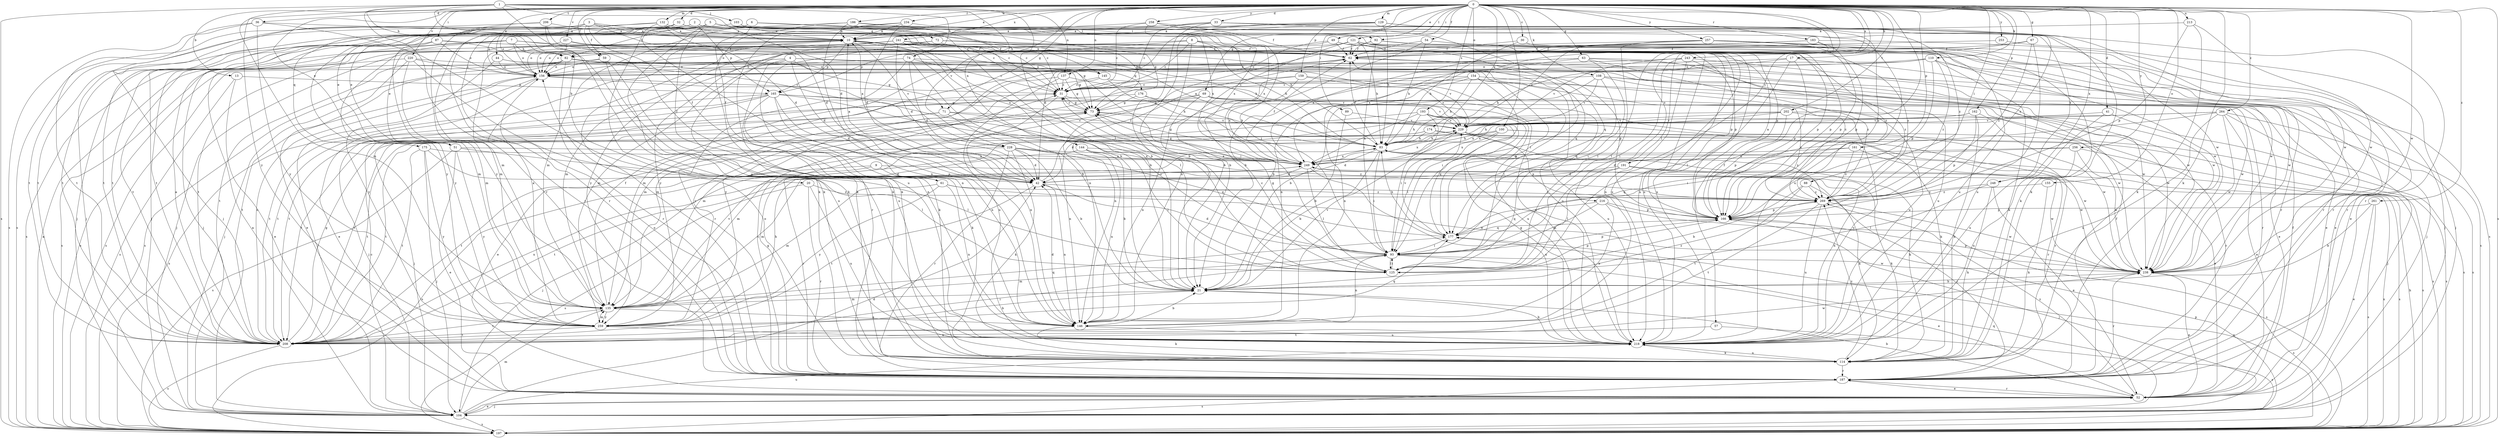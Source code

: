 strict digraph  {
0;
1;
2;
3;
4;
5;
6;
7;
8;
9;
10;
13;
17;
20;
21;
30;
31;
32;
33;
36;
41;
42;
44;
49;
51;
52;
54;
57;
59;
61;
62;
63;
67;
69;
71;
72;
73;
74;
82;
83;
87;
88;
89;
92;
93;
100;
103;
104;
108;
110;
114;
121;
125;
129;
132;
135;
137;
144;
145;
146;
154;
155;
156;
159;
161;
162;
165;
166;
174;
175;
176;
177;
183;
186;
187;
191;
193;
197;
202;
206;
208;
213;
216;
218;
220;
227;
228;
229;
234;
238;
241;
243;
248;
249;
253;
256;
257;
258;
259;
261;
264;
269;
0 -> 10  [label=a];
0 -> 13  [label=b];
0 -> 17  [label=b];
0 -> 30  [label=c];
0 -> 32  [label=d];
0 -> 33  [label=d];
0 -> 36  [label=d];
0 -> 41  [label=d];
0 -> 44  [label=e];
0 -> 49  [label=e];
0 -> 51  [label=e];
0 -> 54  [label=f];
0 -> 57  [label=f];
0 -> 59  [label=f];
0 -> 63  [label=g];
0 -> 67  [label=g];
0 -> 69  [label=g];
0 -> 71  [label=g];
0 -> 87  [label=i];
0 -> 88  [label=i];
0 -> 89  [label=i];
0 -> 92  [label=i];
0 -> 100  [label=j];
0 -> 108  [label=k];
0 -> 110  [label=k];
0 -> 114  [label=k];
0 -> 121  [label=l];
0 -> 125  [label=l];
0 -> 129  [label=m];
0 -> 132  [label=m];
0 -> 137  [label=n];
0 -> 154  [label=o];
0 -> 155  [label=o];
0 -> 159  [label=p];
0 -> 161  [label=p];
0 -> 162  [label=p];
0 -> 174  [label=q];
0 -> 183  [label=r];
0 -> 186  [label=r];
0 -> 191  [label=s];
0 -> 193  [label=s];
0 -> 197  [label=s];
0 -> 202  [label=t];
0 -> 206  [label=t];
0 -> 213  [label=u];
0 -> 216  [label=u];
0 -> 220  [label=v];
0 -> 227  [label=v];
0 -> 228  [label=v];
0 -> 234  [label=w];
0 -> 238  [label=w];
0 -> 241  [label=x];
0 -> 243  [label=x];
0 -> 248  [label=x];
0 -> 253  [label=y];
0 -> 256  [label=y];
0 -> 257  [label=y];
0 -> 258  [label=y];
0 -> 259  [label=y];
0 -> 261  [label=z];
0 -> 264  [label=z];
1 -> 20  [label=b];
1 -> 42  [label=d];
1 -> 74  [label=h];
1 -> 82  [label=h];
1 -> 103  [label=j];
1 -> 125  [label=l];
1 -> 135  [label=m];
1 -> 137  [label=n];
1 -> 144  [label=n];
1 -> 187  [label=r];
1 -> 197  [label=s];
1 -> 218  [label=u];
2 -> 31  [label=c];
2 -> 51  [label=e];
2 -> 92  [label=i];
2 -> 104  [label=j];
2 -> 165  [label=p];
2 -> 208  [label=t];
2 -> 269  [label=z];
3 -> 10  [label=a];
3 -> 21  [label=b];
3 -> 31  [label=c];
3 -> 59  [label=f];
3 -> 61  [label=f];
3 -> 104  [label=j];
3 -> 175  [label=q];
3 -> 187  [label=r];
4 -> 42  [label=d];
4 -> 71  [label=g];
4 -> 114  [label=k];
4 -> 135  [label=m];
4 -> 145  [label=n];
4 -> 156  [label=o];
4 -> 176  [label=q];
4 -> 197  [label=s];
5 -> 72  [label=g];
5 -> 73  [label=g];
5 -> 82  [label=h];
5 -> 114  [label=k];
5 -> 145  [label=n];
5 -> 156  [label=o];
5 -> 187  [label=r];
5 -> 208  [label=t];
5 -> 218  [label=u];
5 -> 248  [label=x];
5 -> 249  [label=x];
6 -> 21  [label=b];
6 -> 51  [label=e];
6 -> 61  [label=f];
6 -> 92  [label=i];
6 -> 208  [label=t];
6 -> 218  [label=u];
7 -> 51  [label=e];
7 -> 61  [label=f];
7 -> 82  [label=h];
7 -> 104  [label=j];
7 -> 156  [label=o];
7 -> 238  [label=w];
7 -> 259  [label=y];
7 -> 269  [label=z];
8 -> 21  [label=b];
8 -> 31  [label=c];
8 -> 62  [label=f];
8 -> 82  [label=h];
8 -> 83  [label=h];
8 -> 165  [label=p];
8 -> 218  [label=u];
9 -> 42  [label=d];
9 -> 104  [label=j];
9 -> 197  [label=s];
9 -> 238  [label=w];
10 -> 62  [label=f];
10 -> 73  [label=g];
10 -> 156  [label=o];
10 -> 165  [label=p];
10 -> 187  [label=r];
10 -> 218  [label=u];
10 -> 228  [label=v];
10 -> 249  [label=x];
13 -> 52  [label=e];
13 -> 165  [label=p];
13 -> 197  [label=s];
17 -> 21  [label=b];
17 -> 52  [label=e];
17 -> 125  [label=l];
17 -> 156  [label=o];
17 -> 166  [label=p];
20 -> 187  [label=r];
20 -> 197  [label=s];
20 -> 218  [label=u];
20 -> 269  [label=z];
21 -> 135  [label=m];
21 -> 229  [label=v];
21 -> 269  [label=z];
30 -> 62  [label=f];
30 -> 83  [label=h];
30 -> 187  [label=r];
30 -> 218  [label=u];
31 -> 73  [label=g];
31 -> 146  [label=n];
31 -> 218  [label=u];
32 -> 10  [label=a];
32 -> 135  [label=m];
32 -> 146  [label=n];
32 -> 166  [label=p];
32 -> 208  [label=t];
33 -> 10  [label=a];
33 -> 31  [label=c];
33 -> 146  [label=n];
33 -> 177  [label=q];
33 -> 208  [label=t];
33 -> 238  [label=w];
33 -> 269  [label=z];
36 -> 10  [label=a];
36 -> 114  [label=k];
36 -> 197  [label=s];
36 -> 208  [label=t];
36 -> 259  [label=y];
41 -> 197  [label=s];
41 -> 218  [label=u];
41 -> 229  [label=v];
42 -> 10  [label=a];
42 -> 62  [label=f];
42 -> 146  [label=n];
42 -> 208  [label=t];
42 -> 269  [label=z];
44 -> 93  [label=i];
44 -> 156  [label=o];
44 -> 259  [label=y];
44 -> 269  [label=z];
49 -> 31  [label=c];
49 -> 62  [label=f];
49 -> 166  [label=p];
49 -> 218  [label=u];
49 -> 259  [label=y];
51 -> 52  [label=e];
51 -> 125  [label=l];
51 -> 197  [label=s];
51 -> 249  [label=x];
51 -> 259  [label=y];
52 -> 21  [label=b];
52 -> 62  [label=f];
52 -> 104  [label=j];
52 -> 187  [label=r];
52 -> 269  [label=z];
54 -> 21  [label=b];
54 -> 52  [label=e];
54 -> 62  [label=f];
54 -> 83  [label=h];
54 -> 187  [label=r];
57 -> 197  [label=s];
57 -> 208  [label=t];
59 -> 146  [label=n];
59 -> 156  [label=o];
59 -> 197  [label=s];
59 -> 218  [label=u];
61 -> 135  [label=m];
61 -> 146  [label=n];
61 -> 238  [label=w];
61 -> 259  [label=y];
61 -> 269  [label=z];
62 -> 156  [label=o];
62 -> 197  [label=s];
62 -> 238  [label=w];
63 -> 52  [label=e];
63 -> 93  [label=i];
63 -> 135  [label=m];
63 -> 146  [label=n];
63 -> 156  [label=o];
63 -> 218  [label=u];
63 -> 269  [label=z];
67 -> 62  [label=f];
67 -> 218  [label=u];
67 -> 249  [label=x];
67 -> 269  [label=z];
69 -> 73  [label=g];
69 -> 135  [label=m];
69 -> 146  [label=n];
69 -> 208  [label=t];
69 -> 218  [label=u];
69 -> 238  [label=w];
69 -> 269  [label=z];
71 -> 104  [label=j];
71 -> 146  [label=n];
71 -> 177  [label=q];
71 -> 208  [label=t];
71 -> 229  [label=v];
72 -> 62  [label=f];
72 -> 83  [label=h];
72 -> 104  [label=j];
72 -> 146  [label=n];
72 -> 156  [label=o];
72 -> 166  [label=p];
73 -> 31  [label=c];
73 -> 208  [label=t];
73 -> 229  [label=v];
74 -> 21  [label=b];
74 -> 31  [label=c];
74 -> 42  [label=d];
74 -> 156  [label=o];
74 -> 166  [label=p];
74 -> 187  [label=r];
82 -> 52  [label=e];
82 -> 125  [label=l];
82 -> 156  [label=o];
82 -> 187  [label=r];
82 -> 197  [label=s];
82 -> 208  [label=t];
82 -> 218  [label=u];
82 -> 229  [label=v];
82 -> 238  [label=w];
83 -> 10  [label=a];
83 -> 21  [label=b];
83 -> 42  [label=d];
83 -> 62  [label=f];
83 -> 73  [label=g];
83 -> 93  [label=i];
83 -> 114  [label=k];
83 -> 249  [label=x];
87 -> 62  [label=f];
87 -> 135  [label=m];
87 -> 156  [label=o];
87 -> 177  [label=q];
87 -> 197  [label=s];
87 -> 208  [label=t];
88 -> 21  [label=b];
88 -> 187  [label=r];
88 -> 208  [label=t];
88 -> 269  [label=z];
89 -> 21  [label=b];
89 -> 229  [label=v];
92 -> 62  [label=f];
92 -> 93  [label=i];
92 -> 146  [label=n];
92 -> 197  [label=s];
92 -> 269  [label=z];
93 -> 42  [label=d];
93 -> 52  [label=e];
93 -> 73  [label=g];
93 -> 125  [label=l];
93 -> 135  [label=m];
93 -> 146  [label=n];
93 -> 166  [label=p];
93 -> 238  [label=w];
100 -> 52  [label=e];
100 -> 83  [label=h];
100 -> 93  [label=i];
100 -> 197  [label=s];
100 -> 208  [label=t];
100 -> 249  [label=x];
103 -> 10  [label=a];
103 -> 83  [label=h];
103 -> 104  [label=j];
104 -> 10  [label=a];
104 -> 31  [label=c];
104 -> 42  [label=d];
104 -> 52  [label=e];
104 -> 135  [label=m];
104 -> 166  [label=p];
104 -> 177  [label=q];
104 -> 197  [label=s];
104 -> 218  [label=u];
108 -> 21  [label=b];
108 -> 31  [label=c];
108 -> 52  [label=e];
108 -> 177  [label=q];
108 -> 187  [label=r];
108 -> 229  [label=v];
108 -> 238  [label=w];
110 -> 83  [label=h];
110 -> 114  [label=k];
110 -> 156  [label=o];
110 -> 166  [label=p];
110 -> 238  [label=w];
110 -> 259  [label=y];
110 -> 269  [label=z];
114 -> 156  [label=o];
114 -> 187  [label=r];
114 -> 218  [label=u];
114 -> 269  [label=z];
121 -> 21  [label=b];
121 -> 62  [label=f];
121 -> 83  [label=h];
121 -> 93  [label=i];
121 -> 156  [label=o];
121 -> 166  [label=p];
121 -> 187  [label=r];
121 -> 238  [label=w];
121 -> 259  [label=y];
125 -> 31  [label=c];
125 -> 93  [label=i];
125 -> 166  [label=p];
129 -> 10  [label=a];
129 -> 21  [label=b];
129 -> 42  [label=d];
129 -> 83  [label=h];
129 -> 114  [label=k];
129 -> 156  [label=o];
129 -> 166  [label=p];
129 -> 187  [label=r];
132 -> 10  [label=a];
132 -> 31  [label=c];
132 -> 42  [label=d];
132 -> 73  [label=g];
132 -> 114  [label=k];
132 -> 197  [label=s];
132 -> 208  [label=t];
132 -> 259  [label=y];
135 -> 62  [label=f];
135 -> 146  [label=n];
135 -> 177  [label=q];
135 -> 208  [label=t];
135 -> 229  [label=v];
135 -> 259  [label=y];
137 -> 31  [label=c];
137 -> 73  [label=g];
137 -> 135  [label=m];
137 -> 218  [label=u];
137 -> 229  [label=v];
144 -> 21  [label=b];
144 -> 125  [label=l];
144 -> 146  [label=n];
144 -> 187  [label=r];
144 -> 249  [label=x];
145 -> 31  [label=c];
145 -> 83  [label=h];
145 -> 135  [label=m];
145 -> 238  [label=w];
146 -> 21  [label=b];
146 -> 42  [label=d];
146 -> 114  [label=k];
146 -> 218  [label=u];
154 -> 31  [label=c];
154 -> 83  [label=h];
154 -> 93  [label=i];
154 -> 125  [label=l];
154 -> 146  [label=n];
154 -> 177  [label=q];
154 -> 218  [label=u];
154 -> 259  [label=y];
155 -> 114  [label=k];
155 -> 269  [label=z];
156 -> 31  [label=c];
156 -> 52  [label=e];
156 -> 104  [label=j];
156 -> 125  [label=l];
156 -> 208  [label=t];
159 -> 31  [label=c];
159 -> 146  [label=n];
159 -> 218  [label=u];
159 -> 229  [label=v];
159 -> 249  [label=x];
161 -> 177  [label=q];
161 -> 238  [label=w];
161 -> 249  [label=x];
161 -> 269  [label=z];
162 -> 83  [label=h];
162 -> 114  [label=k];
162 -> 166  [label=p];
162 -> 229  [label=v];
162 -> 238  [label=w];
165 -> 42  [label=d];
165 -> 73  [label=g];
165 -> 93  [label=i];
165 -> 104  [label=j];
165 -> 114  [label=k];
165 -> 146  [label=n];
165 -> 197  [label=s];
165 -> 208  [label=t];
165 -> 238  [label=w];
166 -> 10  [label=a];
166 -> 104  [label=j];
166 -> 177  [label=q];
174 -> 83  [label=h];
174 -> 135  [label=m];
174 -> 208  [label=t];
174 -> 238  [label=w];
174 -> 269  [label=z];
175 -> 104  [label=j];
175 -> 125  [label=l];
175 -> 208  [label=t];
175 -> 249  [label=x];
175 -> 259  [label=y];
176 -> 73  [label=g];
176 -> 83  [label=h];
176 -> 208  [label=t];
176 -> 229  [label=v];
177 -> 83  [label=h];
177 -> 93  [label=i];
177 -> 229  [label=v];
183 -> 62  [label=f];
183 -> 125  [label=l];
183 -> 166  [label=p];
183 -> 187  [label=r];
183 -> 229  [label=v];
186 -> 10  [label=a];
186 -> 31  [label=c];
186 -> 114  [label=k];
186 -> 135  [label=m];
186 -> 238  [label=w];
187 -> 31  [label=c];
187 -> 52  [label=e];
187 -> 62  [label=f];
187 -> 73  [label=g];
187 -> 156  [label=o];
187 -> 197  [label=s];
191 -> 42  [label=d];
191 -> 114  [label=k];
191 -> 125  [label=l];
191 -> 135  [label=m];
191 -> 197  [label=s];
193 -> 52  [label=e];
193 -> 83  [label=h];
193 -> 93  [label=i];
193 -> 114  [label=k];
193 -> 187  [label=r];
193 -> 218  [label=u];
193 -> 229  [label=v];
193 -> 249  [label=x];
197 -> 10  [label=a];
197 -> 83  [label=h];
197 -> 177  [label=q];
197 -> 249  [label=x];
202 -> 42  [label=d];
202 -> 166  [label=p];
202 -> 187  [label=r];
202 -> 218  [label=u];
202 -> 229  [label=v];
202 -> 249  [label=x];
206 -> 10  [label=a];
206 -> 42  [label=d];
206 -> 104  [label=j];
206 -> 114  [label=k];
206 -> 259  [label=y];
208 -> 10  [label=a];
208 -> 73  [label=g];
208 -> 93  [label=i];
208 -> 156  [label=o];
208 -> 197  [label=s];
208 -> 238  [label=w];
208 -> 249  [label=x];
213 -> 10  [label=a];
213 -> 114  [label=k];
213 -> 166  [label=p];
213 -> 238  [label=w];
216 -> 93  [label=i];
216 -> 146  [label=n];
216 -> 166  [label=p];
216 -> 177  [label=q];
216 -> 197  [label=s];
218 -> 21  [label=b];
218 -> 73  [label=g];
218 -> 83  [label=h];
218 -> 114  [label=k];
220 -> 73  [label=g];
220 -> 104  [label=j];
220 -> 135  [label=m];
220 -> 156  [label=o];
220 -> 197  [label=s];
220 -> 218  [label=u];
227 -> 62  [label=f];
227 -> 135  [label=m];
227 -> 156  [label=o];
227 -> 166  [label=p];
228 -> 10  [label=a];
228 -> 21  [label=b];
228 -> 42  [label=d];
228 -> 114  [label=k];
228 -> 177  [label=q];
228 -> 187  [label=r];
228 -> 208  [label=t];
228 -> 249  [label=x];
228 -> 269  [label=z];
229 -> 83  [label=h];
229 -> 166  [label=p];
229 -> 187  [label=r];
229 -> 197  [label=s];
229 -> 249  [label=x];
234 -> 10  [label=a];
234 -> 42  [label=d];
234 -> 114  [label=k];
234 -> 146  [label=n];
234 -> 249  [label=x];
238 -> 21  [label=b];
238 -> 52  [label=e];
238 -> 166  [label=p];
238 -> 187  [label=r];
238 -> 197  [label=s];
241 -> 21  [label=b];
241 -> 42  [label=d];
241 -> 62  [label=f];
241 -> 156  [label=o];
241 -> 187  [label=r];
241 -> 208  [label=t];
241 -> 218  [label=u];
243 -> 93  [label=i];
243 -> 104  [label=j];
243 -> 146  [label=n];
243 -> 156  [label=o];
243 -> 229  [label=v];
243 -> 269  [label=z];
248 -> 52  [label=e];
248 -> 114  [label=k];
248 -> 125  [label=l];
248 -> 269  [label=z];
249 -> 42  [label=d];
249 -> 62  [label=f];
249 -> 73  [label=g];
249 -> 114  [label=k];
249 -> 125  [label=l];
249 -> 208  [label=t];
249 -> 218  [label=u];
253 -> 62  [label=f];
253 -> 104  [label=j];
256 -> 42  [label=d];
256 -> 197  [label=s];
256 -> 218  [label=u];
256 -> 238  [label=w];
256 -> 249  [label=x];
257 -> 62  [label=f];
257 -> 104  [label=j];
257 -> 114  [label=k];
257 -> 125  [label=l];
257 -> 135  [label=m];
257 -> 166  [label=p];
257 -> 249  [label=x];
258 -> 10  [label=a];
258 -> 31  [label=c];
258 -> 62  [label=f];
258 -> 93  [label=i];
258 -> 249  [label=x];
259 -> 10  [label=a];
259 -> 21  [label=b];
259 -> 83  [label=h];
259 -> 135  [label=m];
259 -> 177  [label=q];
259 -> 208  [label=t];
259 -> 218  [label=u];
261 -> 21  [label=b];
261 -> 52  [label=e];
261 -> 166  [label=p];
261 -> 197  [label=s];
264 -> 52  [label=e];
264 -> 93  [label=i];
264 -> 104  [label=j];
264 -> 197  [label=s];
264 -> 218  [label=u];
264 -> 229  [label=v];
264 -> 238  [label=w];
264 -> 249  [label=x];
269 -> 166  [label=p];
269 -> 208  [label=t];
269 -> 218  [label=u];
269 -> 238  [label=w];
}

